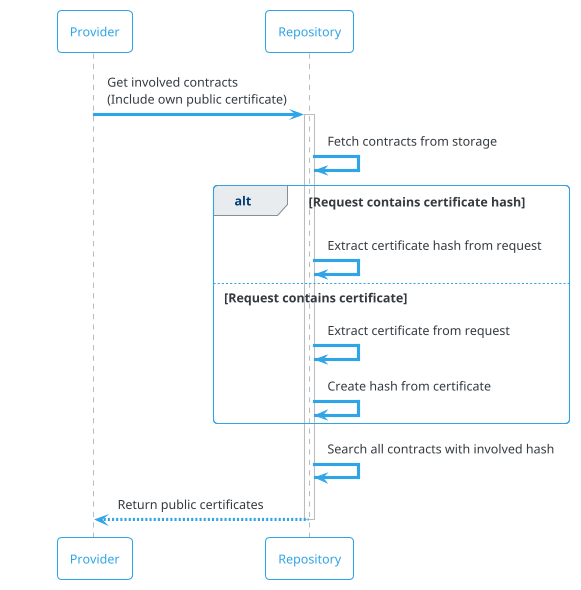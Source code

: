 @startuml
!theme cerulean-outline

participant "Provider" as p
participant "Repository" as r

p -> r : Get involved contracts\n(Include own public certificate)
activate r
    r -> r : Fetch contracts from storage
    alt Request contains certificate hash
        r -> r : Extract certificate hash from request
    else Request contains certificate
        r -> r : Extract certificate from request
        r -> r : Create hash from certificate
    end
    r -> r : Search all contracts with involved hash
return Return public certificates

@enduml

